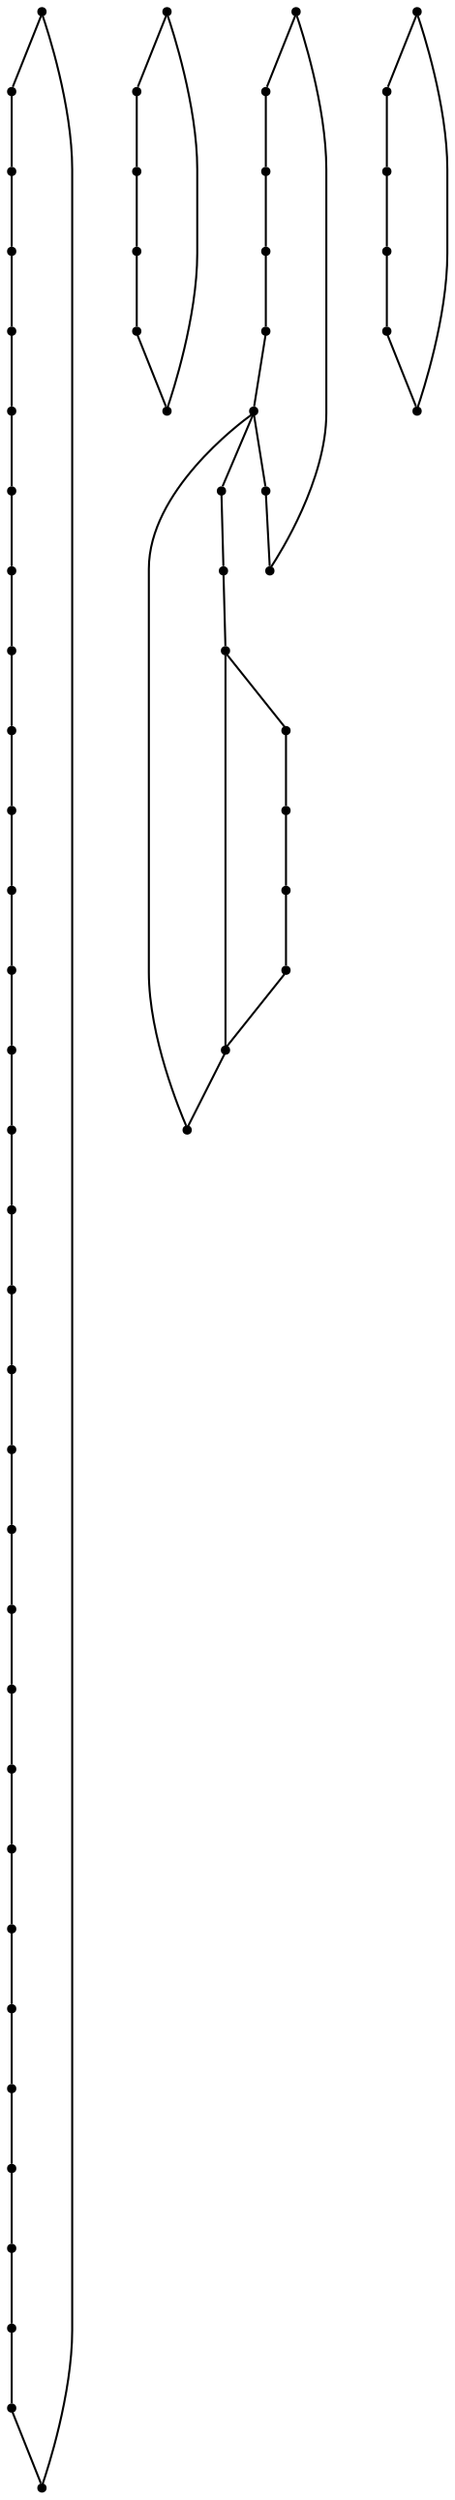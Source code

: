 graph {
  node [shape=point,comment="{\"directed\":false,\"doi\":\"10.4230/LIPIcs.GD.2024.3\",\"figure\":\"6\"}"]

  v0 [pos="1475.9825416830633,839.904329924327"]
  v1 [pos="1442.641042522087,781.5707627856563"]
  v2 [pos="1509.3239136524326,898.2378334824455"]
  v3 [pos="1409.2995433611106,606.5702521113009"]
  v4 [pos="1375.9581713917414,548.2367485531823"]
  v5 [pos="1442.6410425220868,664.9037556694193"]
  v6 [pos="1375.9581713917416,781.5707627856563"]
  v7 [pos="1442.641042522087,898.2378334824455"]
  v8 [pos="1409.2995433611106,839.904329924327"]
  v9 [pos="1475.9825416830633,956.5713290929949"]
  v10 [pos="1442.641042522087,1014.9048405986825"]
  v11 [pos="1342.6167994223724,839.904329924327"]
  v12 [pos="1409.2995433611106,956.5713290929949"]
  v13 [pos="1309.2753002613963,548.2367485531823"]
  v14 [pos="1242.5924291310512,548.2367485531823"]
  v15 [pos="1375.9581713917416,664.9037556694193"]
  v16 [pos="1342.6167994223727,606.5702521113008"]
  v17 [pos="1409.2995433611106,723.2372592275378"]
  v18 [pos="1275.9339282920273,606.5702521113008"]
  v19 [pos="1209.2510571616822,606.5702521113008"]
  v20 [pos="1342.6167994223727,723.2372592275378"]
  v21 [pos="1309.2753002613963,898.2378334824455"]
  v22 [pos="1342.6167994223724,956.571329092995"]
  v23 [pos="1375.9581713917416,1014.9048405986825"]
  v24 [pos="1309.2753002613963,1014.9048405986825"]
  v25 [pos="1275.9339282920273,956.5713290929949"]
  v26 [pos="1242.5924291310512,781.5707627856563"]
  v27 [pos="1209.2510571616822,723.2372592275378"]
  v28 [pos="1242.5924291310512,898.2378334824455"]
  v29 [pos="1209.2510571616822,839.904329924327"]
  v30 [pos="1209.2510571616822,489.9032449950638"]
  v31 [pos="1175.909558000706,431.5697414369454"]
  v32 [pos="1242.5924291310512,1014.9048405986825"]
  v33 [pos="1142.5681860313368,723.2372592275378"]
  v34 [pos="1142.568186031337,839.904329924327"]
  v35 [pos="1209.2510571616822,956.571329092995"]
  v36 [pos="1175.9095580007058,664.9037556694193"]
  v37 [pos="1275.9339282920273,723.2372592275378"]
  v38 [pos="1109.2266868703605,431.5697414369454"]
  v39 [pos="1042.5438952347697,431.5697414369454"]
  v40 [pos="1175.9095580007058,548.2367485531823"]
  v41 [pos="1142.5681860313368,489.9032449950638"]
  v42 [pos="1075.8853149009915,489.9032449950638"]
  v43 [pos="1142.568186031337,606.5702521113009"]
  v44 [pos="1109.2266868703605,781.5707627856563"]
  v45 [pos="1109.2266868703605,898.2378334824455"]
  v46 [pos="1142.5681860313368,956.5713290929949"]
  v47 [pos="1109.2266868703605,664.9037556694193"]
  v48 [pos="1075.8853149009915,723.2372592275378"]
  v49 [pos="1175.909558000706,1014.9048405986825"]
  v50 [pos="1109.2266868703605,1014.9048405986825"]
  v51 [pos="1042.5438952347697,548.2367485531823"]
  v52 [pos="1075.8853149009915,606.5702521113009"]
  v53 [pos="1042.5438952347697,781.5707627856563"]
  v54 [pos="1075.8853149009915,839.904329924327"]
  v55 [pos="1042.5438952347697,898.2378334824455"]
  v56 [pos="1009.202459669597,489.9032449950638"]
  v57 [pos="1042.5438952347697,664.9037556694193"]
  v58 [pos="1075.8853149009915,956.5713290929949"]
  v59 [pos="975.8610241044246,548.2367485531822"]
  v60 [pos="1009.202459669597,606.5702521113009"]

  v0 -- v1 [id="-1",pos="1475.9825416830633,839.904329924327 1442.641042522087,781.5707627856563 1442.641042522087,781.5707627856563 1442.641042522087,781.5707627856563"]
  v59 -- v60 [id="-2",pos="975.8610241044246,548.2367485531822 1009.202459669597,606.5702521113009 1009.202459669597,606.5702521113009 1009.202459669597,606.5702521113009"]
  v60 -- v57 [id="-3",pos="1009.202459669597,606.5702521113009 1042.5438952347697,664.9037556694193 1042.5438952347697,664.9037556694193 1042.5438952347697,664.9037556694193"]
  v56 -- v59 [id="-4",pos="1009.202459669597,489.9032449950638 975.8610241044246,548.2367485531822 975.8610241044246,548.2367485531822 975.8610241044246,548.2367485531822"]
  v55 -- v58 [id="-5",pos="1042.5438952347697,898.2378334824455 1075.8853149009915,956.5713290929949 1075.8853149009915,956.5713290929949 1075.8853149009915,956.5713290929949"]
  v58 -- v50 [id="-6",pos="1075.8853149009915,956.5713290929949 1109.2266868703605,1014.9048405986825 1109.2266868703605,1014.9048405986825 1109.2266868703605,1014.9048405986825"]
  v53 -- v54 [id="-7",pos="1042.5438952347697,781.5707627856563 1075.8853149009915,839.904329924327 1075.8853149009915,839.904329924327 1075.8853149009915,839.904329924327"]
  v57 -- v47 [id="-8",pos="1042.5438952347697,664.9037556694193 1109.2266868703605,664.9037556694193 1109.2266868703605,664.9037556694193 1109.2266868703605,664.9037556694193"]
  v39 -- v56 [id="-9",pos="1042.5438952347697,431.5697414369454 1009.202459669597,489.9032449950638 1009.202459669597,489.9032449950638 1009.202459669597,489.9032449950638"]
  v51 -- v52 [id="-10",pos="1042.5438952347697,548.2367485531823 1075.8853149009915,606.5702521113009 1075.8853149009915,606.5702521113009 1075.8853149009915,606.5702521113009"]
  v54 -- v55 [id="-11",pos="1075.8853149009915,839.904329924327 1042.5438952347697,898.2378334824455 1042.5438952347697,898.2378334824455 1042.5438952347697,898.2378334824455"]
  v48 -- v53 [id="-12",pos="1075.8853149009915,723.2372592275378 1042.5438952347697,781.5707627856563 1042.5438952347697,781.5707627856563 1042.5438952347697,781.5707627856563"]
  v52 -- v43 [id="-13",pos="1075.8853149009915,606.5702521113009 1142.568186031337,606.5702521113009 1142.568186031337,606.5702521113009 1142.568186031337,606.5702521113009"]
  v42 -- v51 [id="-14",pos="1075.8853149009915,489.9032449950638 1042.5438952347697,548.2367485531823 1042.5438952347697,548.2367485531823 1042.5438952347697,548.2367485531823"]
  v50 -- v49 [id="-15",pos="1109.2266868703605,1014.9048405986825 1175.909558000706,1014.9048405986825 1175.909558000706,1014.9048405986825 1175.909558000706,1014.9048405986825"]
  v49 -- v32 [id="-16",pos="1175.909558000706,1014.9048405986825 1242.5924291310512,1014.9048405986825 1242.5924291310512,1014.9048405986825 1242.5924291310512,1014.9048405986825"]
  v47 -- v48 [id="-17",pos="1109.2266868703605,664.9037556694193 1075.8853149009915,723.2372592275378 1075.8853149009915,723.2372592275378 1075.8853149009915,723.2372592275378"]
  v45 -- v46 [id="-18",pos="1109.2266868703605,898.2378334824455 1142.5681860313368,956.5713290929949 1142.5681860313368,956.5713290929949 1142.5681860313368,956.5713290929949"]
  v44 -- v34 [id="-19",pos="1109.2266868703605,781.5707627856563 1142.568186031337,839.904329924327 1142.568186031337,839.904329924327 1142.568186031337,839.904329924327"]
  v46 -- v35 [id="-20",pos="1142.5681860313368,956.5713290929949 1209.2510571616822,956.571329092995 1209.2510571616822,956.571329092995 1209.2510571616822,956.571329092995"]
  v34 -- v45 [id="-21",pos="1142.568186031337,839.904329924327 1109.2266868703605,898.2378334824455 1109.2266868703605,898.2378334824455 1109.2266868703605,898.2378334824455"]
  v34 -- v29 [id="-22",pos="1142.568186031337,839.904329924327 1209.2510571616822,839.904329924327 1209.2510571616822,839.904329924327 1209.2510571616822,839.904329924327"]
  v33 -- v44 [id="-23",pos="1142.5681860313368,723.2372592275378 1109.2266868703605,781.5707627856563 1109.2266868703605,781.5707627856563 1109.2266868703605,781.5707627856563"]
  v43 -- v40 [id="-24",pos="1142.568186031337,606.5702521113009 1175.9095580007058,548.2367485531823 1175.9095580007058,548.2367485531823 1175.9095580007058,548.2367485531823"]
  v41 -- v42 [id="-25",pos="1142.5681860313368,489.9032449950638 1075.8853149009915,489.9032449950638 1075.8853149009915,489.9032449950638 1075.8853149009915,489.9032449950638"]
  v36 -- v27 [id="-26",pos="1175.9095580007058,664.9037556694193 1209.2510571616822,723.2372592275378 1209.2510571616822,723.2372592275378 1209.2510571616822,723.2372592275378"]
  v40 -- v41 [id="-27",pos="1175.9095580007058,548.2367485531823 1142.5681860313368,489.9032449950638 1142.5681860313368,489.9032449950638 1142.5681860313368,489.9032449950638"]
  v31 -- v38 [id="-28",pos="1175.909558000706,431.5697414369454 1109.2266868703605,431.5697414369454 1109.2266868703605,431.5697414369454 1109.2266868703605,431.5697414369454"]
  v38 -- v39 [id="-29",pos="1109.2266868703605,431.5697414369454 1042.5438952347697,431.5697414369454 1042.5438952347697,431.5697414369454 1042.5438952347697,431.5697414369454"]
  v27 -- v37 [id="-30",pos="1209.2510571616822,723.2372592275378 1275.9339282920273,723.2372592275378 1275.9339282920273,723.2372592275378 1275.9339282920273,723.2372592275378"]
  v37 -- v20 [id="-31",pos="1275.9339282920273,723.2372592275378 1342.6167994223727,723.2372592275378 1342.6167994223727,723.2372592275378 1342.6167994223727,723.2372592275378"]
  v19 -- v36 [id="-32",pos="1209.2510571616822,606.5702521113008 1175.9095580007058,664.9037556694193 1175.9095580007058,664.9037556694193 1175.9095580007058,664.9037556694193"]
  v35 -- v28 [id="-33",pos="1209.2510571616822,956.571329092995 1242.5924291310512,898.2378334824455 1242.5924291310512,898.2378334824455 1242.5924291310512,898.2378334824455"]
  v29 -- v26 [id="-35",pos="1209.2510571616822,839.904329924327 1242.5924291310512,781.5707627856563 1242.5924291310512,781.5707627856563 1242.5924291310512,781.5707627856563"]
  v27 -- v33 [id="-36",pos="1209.2510571616822,723.2372592275378 1142.5681860313368,723.2372592275378 1142.5681860313368,723.2372592275378 1142.5681860313368,723.2372592275378"]
  v32 -- v25 [id="-37",pos="1242.5924291310512,1014.9048405986825 1275.9339282920273,956.5713290929949 1275.9339282920273,956.5713290929949 1275.9339282920273,956.5713290929949"]
  v14 -- v30 [id="-38",pos="1242.5924291310512,548.2367485531823 1209.2510571616822,489.9032449950638 1209.2510571616822,489.9032449950638 1209.2510571616822,489.9032449950638"]
  v30 -- v31 [id="-39",pos="1209.2510571616822,489.9032449950638 1175.909558000706,431.5697414369454 1175.909558000706,431.5697414369454 1175.909558000706,431.5697414369454"]
  v28 -- v29 [id="-40",pos="1242.5924291310512,898.2378334824455 1209.2510571616822,839.904329924327 1209.2510571616822,839.904329924327 1209.2510571616822,839.904329924327"]
  v26 -- v27 [id="-41",pos="1242.5924291310512,781.5707627856563 1209.2510571616822,723.2372592275378 1209.2510571616822,723.2372592275378 1209.2510571616822,723.2372592275378"]
  v25 -- v24 [id="-42",pos="1275.9339282920273,956.5713290929949 1309.2753002613963,1014.9048405986825 1309.2753002613963,1014.9048405986825 1309.2753002613963,1014.9048405986825"]
  v24 -- v23 [id="-43",pos="1309.2753002613963,1014.9048405986825 1375.9581713917416,1014.9048405986825 1375.9581713917416,1014.9048405986825 1375.9581713917416,1014.9048405986825"]
  v23 -- v10 [id="-44",pos="1375.9581713917416,1014.9048405986825 1442.641042522087,1014.9048405986825 1442.641042522087,1014.9048405986825 1442.641042522087,1014.9048405986825"]
  v21 -- v22 [id="-45",pos="1309.2753002613963,898.2378334824455 1342.6167994223724,956.571329092995 1342.6167994223724,956.571329092995 1342.6167994223724,956.571329092995"]
  v22 -- v12 [id="-46",pos="1342.6167994223724,956.571329092995 1409.2995433611106,956.5713290929949 1409.2995433611106,956.5713290929949 1409.2995433611106,956.5713290929949"]
  v11 -- v21 [id="-47",pos="1342.6167994223724,839.904329924327 1309.2753002613963,898.2378334824455 1309.2753002613963,898.2378334824455 1309.2753002613963,898.2378334824455"]
  v20 -- v15 [id="-48",pos="1342.6167994223727,723.2372592275378 1375.9581713917416,664.9037556694193 1375.9581713917416,664.9037556694193 1375.9581713917416,664.9037556694193"]
  v16 -- v18 [id="-49",pos="1342.6167994223727,606.5702521113008 1275.9339282920273,606.5702521113008 1275.9339282920273,606.5702521113008 1275.9339282920273,606.5702521113008"]
  v18 -- v19 [id="-50",pos="1275.9339282920273,606.5702521113008 1209.2510571616822,606.5702521113008 1209.2510571616822,606.5702521113008 1209.2510571616822,606.5702521113008"]
  v6 -- v17 [id="-51",pos="1375.9581713917416,781.5707627856563 1409.2995433611106,723.2372592275378 1409.2995433611106,723.2372592275378 1409.2995433611106,723.2372592275378"]
  v17 -- v5 [id="-52",pos="1409.2995433611106,723.2372592275378 1442.6410425220868,664.9037556694193 1442.6410425220868,664.9037556694193 1442.6410425220868,664.9037556694193"]
  v15 -- v16 [id="-53",pos="1375.9581713917416,664.9037556694193 1342.6167994223727,606.5702521113008 1342.6167994223727,606.5702521113008 1342.6167994223727,606.5702521113008"]
  v4 -- v13 [id="-54",pos="1375.9581713917414,548.2367485531823 1309.2753002613963,548.2367485531823 1309.2753002613963,548.2367485531823 1309.2753002613963,548.2367485531823"]
  v13 -- v14 [id="-55",pos="1309.2753002613963,548.2367485531823 1242.5924291310512,548.2367485531823 1242.5924291310512,548.2367485531823 1242.5924291310512,548.2367485531823"]
  v12 -- v7 [id="-56",pos="1409.2995433611106,956.5713290929949 1442.641042522087,898.2378334824455 1442.641042522087,898.2378334824455 1442.641042522087,898.2378334824455"]
  v8 -- v11 [id="-57",pos="1409.2995433611106,839.904329924327 1342.6167994223724,839.904329924327 1342.6167994223724,839.904329924327 1342.6167994223724,839.904329924327"]
  v10 -- v9 [id="-58",pos="1442.641042522087,1014.9048405986825 1475.9825416830633,956.5713290929949 1475.9825416830633,956.5713290929949 1475.9825416830633,956.5713290929949"]
  v9 -- v2 [id="-59",pos="1475.9825416830633,956.5713290929949 1509.3239136524326,898.2378334824455 1509.3239136524326,898.2378334824455 1509.3239136524326,898.2378334824455"]
  v7 -- v8 [id="-60",pos="1442.641042522087,898.2378334824455 1409.2995433611106,839.904329924327 1409.2995433611106,839.904329924327 1409.2995433611106,839.904329924327"]
  v1 -- v6 [id="-61",pos="1442.641042522087,781.5707627856563 1375.9581713917416,781.5707627856563 1375.9581713917416,781.5707627856563 1375.9581713917416,781.5707627856563"]
  v5 -- v3 [id="-62",pos="1442.6410425220868,664.9037556694193 1409.2995433611106,606.5702521113009 1409.2995433611106,606.5702521113009 1409.2995433611106,606.5702521113009"]
  v3 -- v4 [id="-63",pos="1409.2995433611106,606.5702521113009 1375.9581713917414,548.2367485531823 1375.9581713917414,548.2367485531823 1375.9581713917414,548.2367485531823"]
  v2 -- v0 [id="-64",pos="1509.3239136524326,898.2378334824455 1475.9825416830633,839.904329924327 1475.9825416830633,839.904329924327 1475.9825416830633,839.904329924327"]
}